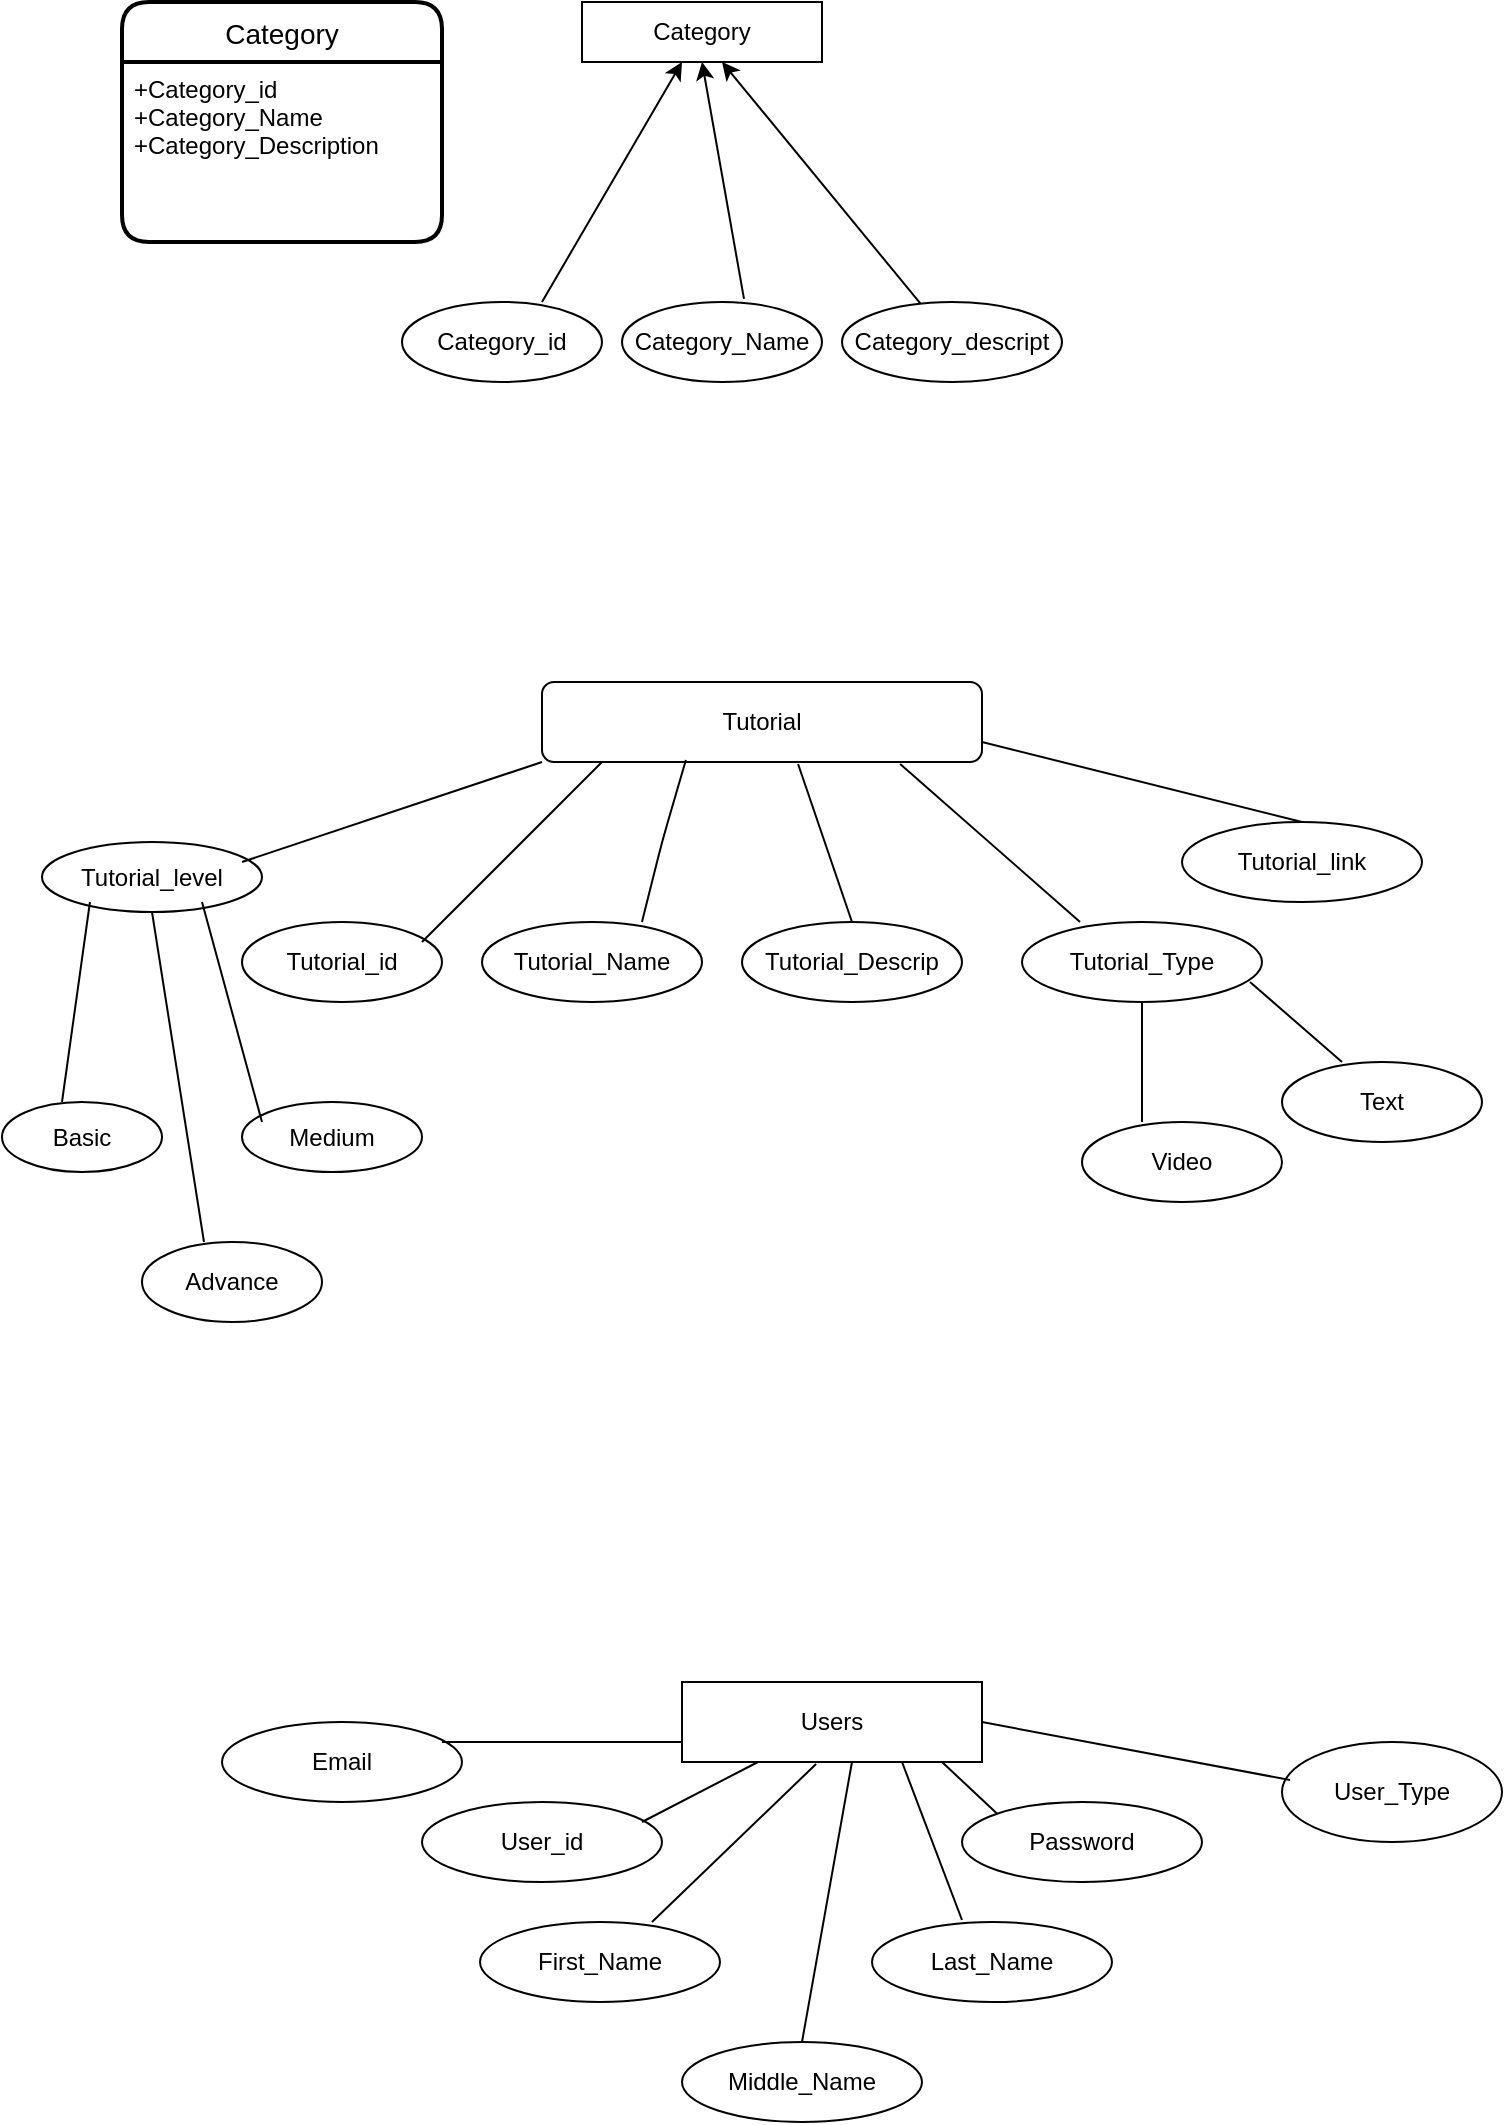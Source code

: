 <mxfile version="13.6.0" type="github"><diagram id="4hEi3r8xGfQgB8aQ1yuf" name="Page-1"><mxGraphModel dx="1718" dy="450" grid="1" gridSize="10" guides="1" tooltips="1" connect="1" arrows="1" fold="1" page="1" pageScale="1" pageWidth="850" pageHeight="1100" math="0" shadow="0"><root><mxCell id="0"/><mxCell id="1" parent="0"/><mxCell id="P23zhJFRIvgy8qD2HFRz-1" value="Category" style="rounded=0;whiteSpace=wrap;html=1;" vertex="1" parent="1"><mxGeometry x="280" y="40" width="120" height="30" as="geometry"/></mxCell><object label="Category_Name" id="P23zhJFRIvgy8qD2HFRz-2"><mxCell style="ellipse;whiteSpace=wrap;html=1;" vertex="1" parent="1"><mxGeometry x="300" y="190" width="100" height="40" as="geometry"/></mxCell></object><mxCell id="P23zhJFRIvgy8qD2HFRz-4" value="Category_descript" style="ellipse;whiteSpace=wrap;html=1;" vertex="1" parent="1"><mxGeometry x="410" y="190" width="110" height="40" as="geometry"/></mxCell><mxCell id="P23zhJFRIvgy8qD2HFRz-6" value="Category_id" style="ellipse;whiteSpace=wrap;html=1;" vertex="1" parent="1"><mxGeometry x="190" y="190" width="100" height="40" as="geometry"/></mxCell><mxCell id="P23zhJFRIvgy8qD2HFRz-7" value="" style="endArrow=classic;html=1;" edge="1" parent="1" source="P23zhJFRIvgy8qD2HFRz-4"><mxGeometry width="50" height="50" relative="1" as="geometry"><mxPoint x="345" y="160" as="sourcePoint"/><mxPoint x="350" y="70" as="targetPoint"/></mxGeometry></mxCell><mxCell id="P23zhJFRIvgy8qD2HFRz-10" value="" style="endArrow=classic;html=1;exitX=0.61;exitY=-0.04;exitDx=0;exitDy=0;exitPerimeter=0;entryX=0.5;entryY=1;entryDx=0;entryDy=0;" edge="1" parent="1" source="P23zhJFRIvgy8qD2HFRz-2" target="P23zhJFRIvgy8qD2HFRz-1"><mxGeometry width="50" height="50" relative="1" as="geometry"><mxPoint x="250" y="180" as="sourcePoint"/><mxPoint x="450" y="370" as="targetPoint"/><Array as="points"/></mxGeometry></mxCell><mxCell id="P23zhJFRIvgy8qD2HFRz-12" value="" style="endArrow=classic;html=1;exitX=0.7;exitY=0;exitDx=0;exitDy=0;exitPerimeter=0;" edge="1" parent="1" source="P23zhJFRIvgy8qD2HFRz-6"><mxGeometry width="50" height="50" relative="1" as="geometry"><mxPoint x="200" y="120" as="sourcePoint"/><mxPoint x="330" y="70" as="targetPoint"/><Array as="points"><mxPoint x="330" y="70"/></Array></mxGeometry></mxCell><mxCell id="P23zhJFRIvgy8qD2HFRz-16" value="Category" style="swimlane;childLayout=stackLayout;horizontal=1;startSize=30;horizontalStack=0;rounded=1;fontSize=14;fontStyle=0;strokeWidth=2;resizeParent=0;resizeLast=1;shadow=0;dashed=0;align=center;" vertex="1" parent="1"><mxGeometry x="50" y="40" width="160" height="120" as="geometry"/></mxCell><mxCell id="P23zhJFRIvgy8qD2HFRz-17" value="+Category_id&#10;+Category_Name&#10;+Category_Description" style="align=left;strokeColor=none;fillColor=none;spacingLeft=4;fontSize=12;verticalAlign=top;resizable=0;rotatable=0;part=1;" vertex="1" parent="P23zhJFRIvgy8qD2HFRz-16"><mxGeometry y="30" width="160" height="90" as="geometry"/></mxCell><mxCell id="P23zhJFRIvgy8qD2HFRz-18" value="Tutorial" style="rounded=1;whiteSpace=wrap;html=1;" vertex="1" parent="1"><mxGeometry x="260" y="380" width="220" height="40" as="geometry"/></mxCell><mxCell id="P23zhJFRIvgy8qD2HFRz-19" value="Tutorial_id" style="ellipse;whiteSpace=wrap;html=1;" vertex="1" parent="1"><mxGeometry x="110" y="500" width="100" height="40" as="geometry"/></mxCell><mxCell id="P23zhJFRIvgy8qD2HFRz-20" value="Tutorial_Name" style="ellipse;whiteSpace=wrap;html=1;" vertex="1" parent="1"><mxGeometry x="230" y="500" width="110" height="40" as="geometry"/></mxCell><mxCell id="P23zhJFRIvgy8qD2HFRz-21" value="Tutorial_Descrip" style="ellipse;whiteSpace=wrap;html=1;" vertex="1" parent="1"><mxGeometry x="360" y="500" width="110" height="40" as="geometry"/></mxCell><mxCell id="P23zhJFRIvgy8qD2HFRz-22" value="Tutorial_Type" style="ellipse;whiteSpace=wrap;html=1;" vertex="1" parent="1"><mxGeometry x="500" y="500" width="120" height="40" as="geometry"/></mxCell><mxCell id="P23zhJFRIvgy8qD2HFRz-31" value="" style="endArrow=none;html=1;entryX=0.582;entryY=1.025;entryDx=0;entryDy=0;entryPerimeter=0;exitX=0.5;exitY=0;exitDx=0;exitDy=0;" edge="1" parent="1" source="P23zhJFRIvgy8qD2HFRz-21" target="P23zhJFRIvgy8qD2HFRz-18"><mxGeometry width="50" height="50" relative="1" as="geometry"><mxPoint x="400" y="490" as="sourcePoint"/><mxPoint x="450" y="460" as="targetPoint"/></mxGeometry></mxCell><mxCell id="P23zhJFRIvgy8qD2HFRz-35" value="" style="endArrow=none;html=1;entryX=0.327;entryY=0.975;entryDx=0;entryDy=0;entryPerimeter=0;exitX=0.727;exitY=0;exitDx=0;exitDy=0;exitPerimeter=0;" edge="1" parent="1" source="P23zhJFRIvgy8qD2HFRz-20" target="P23zhJFRIvgy8qD2HFRz-18"><mxGeometry width="50" height="50" relative="1" as="geometry"><mxPoint x="310" y="490" as="sourcePoint"/><mxPoint x="340" y="440" as="targetPoint"/><Array as="points"><mxPoint x="320" y="460"/></Array></mxGeometry></mxCell><mxCell id="P23zhJFRIvgy8qD2HFRz-36" value="" style="endArrow=none;html=1;exitX=0.242;exitY=0;exitDx=0;exitDy=0;exitPerimeter=0;entryX=0.814;entryY=1.025;entryDx=0;entryDy=0;entryPerimeter=0;" edge="1" parent="1" source="P23zhJFRIvgy8qD2HFRz-22" target="P23zhJFRIvgy8qD2HFRz-18"><mxGeometry width="50" height="50" relative="1" as="geometry"><mxPoint x="400" y="510" as="sourcePoint"/><mxPoint x="450" y="460" as="targetPoint"/></mxGeometry></mxCell><mxCell id="P23zhJFRIvgy8qD2HFRz-37" value="" style="endArrow=none;html=1;" edge="1" parent="1"><mxGeometry width="50" height="50" relative="1" as="geometry"><mxPoint x="200" y="510" as="sourcePoint"/><mxPoint x="290" y="420" as="targetPoint"/></mxGeometry></mxCell><mxCell id="P23zhJFRIvgy8qD2HFRz-38" value="Text" style="ellipse;whiteSpace=wrap;html=1;" vertex="1" parent="1"><mxGeometry x="630" y="570" width="100" height="40" as="geometry"/></mxCell><mxCell id="P23zhJFRIvgy8qD2HFRz-39" value="Video" style="ellipse;whiteSpace=wrap;html=1;" vertex="1" parent="1"><mxGeometry x="530" y="600" width="100" height="40" as="geometry"/></mxCell><mxCell id="P23zhJFRIvgy8qD2HFRz-40" value="" style="endArrow=none;html=1;entryX=0.5;entryY=1;entryDx=0;entryDy=0;" edge="1" parent="1" target="P23zhJFRIvgy8qD2HFRz-22"><mxGeometry width="50" height="50" relative="1" as="geometry"><mxPoint x="560" y="600" as="sourcePoint"/><mxPoint x="610" y="550" as="targetPoint"/></mxGeometry></mxCell><mxCell id="P23zhJFRIvgy8qD2HFRz-42" value="" style="endArrow=none;html=1;exitX=0.95;exitY=0.75;exitDx=0;exitDy=0;exitPerimeter=0;" edge="1" parent="1" source="P23zhJFRIvgy8qD2HFRz-22"><mxGeometry width="50" height="50" relative="1" as="geometry"><mxPoint x="590" y="540" as="sourcePoint"/><mxPoint x="660" y="570" as="targetPoint"/></mxGeometry></mxCell><mxCell id="P23zhJFRIvgy8qD2HFRz-43" value="Tutorial_link" style="ellipse;whiteSpace=wrap;html=1;" vertex="1" parent="1"><mxGeometry x="580" y="450" width="120" height="40" as="geometry"/></mxCell><mxCell id="P23zhJFRIvgy8qD2HFRz-44" value="" style="endArrow=none;html=1;exitX=0.5;exitY=0;exitDx=0;exitDy=0;entryX=1;entryY=0.75;entryDx=0;entryDy=0;" edge="1" parent="1" source="P23zhJFRIvgy8qD2HFRz-43" target="P23zhJFRIvgy8qD2HFRz-18"><mxGeometry width="50" height="50" relative="1" as="geometry"><mxPoint x="580" y="460" as="sourcePoint"/><mxPoint x="630" y="410" as="targetPoint"/></mxGeometry></mxCell><mxCell id="P23zhJFRIvgy8qD2HFRz-46" value="Tutorial_level" style="ellipse;whiteSpace=wrap;html=1;" vertex="1" parent="1"><mxGeometry x="10" y="460" width="110" height="35" as="geometry"/></mxCell><mxCell id="P23zhJFRIvgy8qD2HFRz-47" value="" style="endArrow=none;html=1;entryX=0;entryY=1;entryDx=0;entryDy=0;" edge="1" parent="1" target="P23zhJFRIvgy8qD2HFRz-18"><mxGeometry width="50" height="50" relative="1" as="geometry"><mxPoint x="110" y="470" as="sourcePoint"/><mxPoint x="160" y="420" as="targetPoint"/></mxGeometry></mxCell><mxCell id="P23zhJFRIvgy8qD2HFRz-49" value="Basic" style="ellipse;whiteSpace=wrap;html=1;" vertex="1" parent="1"><mxGeometry x="-10" y="590" width="80" height="35" as="geometry"/></mxCell><mxCell id="P23zhJFRIvgy8qD2HFRz-51" value="Medium" style="ellipse;whiteSpace=wrap;html=1;" vertex="1" parent="1"><mxGeometry x="110" y="590" width="90" height="35" as="geometry"/></mxCell><mxCell id="P23zhJFRIvgy8qD2HFRz-52" value="Advance" style="ellipse;whiteSpace=wrap;html=1;" vertex="1" parent="1"><mxGeometry x="60" y="660" width="90" height="40" as="geometry"/></mxCell><mxCell id="P23zhJFRIvgy8qD2HFRz-53" value="" style="endArrow=none;html=1;entryX=0.5;entryY=1;entryDx=0;entryDy=0;" edge="1" parent="1" target="P23zhJFRIvgy8qD2HFRz-46"><mxGeometry width="50" height="50" relative="1" as="geometry"><mxPoint x="91" y="660" as="sourcePoint"/><mxPoint x="80" y="500" as="targetPoint"/><Array as="points"/></mxGeometry></mxCell><mxCell id="P23zhJFRIvgy8qD2HFRz-54" value="" style="endArrow=none;html=1;entryX=0.218;entryY=0.857;entryDx=0;entryDy=0;entryPerimeter=0;" edge="1" parent="1" target="P23zhJFRIvgy8qD2HFRz-46"><mxGeometry width="50" height="50" relative="1" as="geometry"><mxPoint x="20" y="590" as="sourcePoint"/><mxPoint x="70" y="540" as="targetPoint"/><Array as="points"/></mxGeometry></mxCell><mxCell id="P23zhJFRIvgy8qD2HFRz-57" value="" style="endArrow=none;html=1;" edge="1" parent="1"><mxGeometry width="50" height="50" relative="1" as="geometry"><mxPoint x="120" y="600" as="sourcePoint"/><mxPoint x="90" y="490" as="targetPoint"/></mxGeometry></mxCell><mxCell id="P23zhJFRIvgy8qD2HFRz-59" value="Users" style="rounded=0;whiteSpace=wrap;html=1;" vertex="1" parent="1"><mxGeometry x="330" y="880" width="150" height="40" as="geometry"/></mxCell><mxCell id="P23zhJFRIvgy8qD2HFRz-60" value="First_Name" style="ellipse;whiteSpace=wrap;html=1;" vertex="1" parent="1"><mxGeometry x="229" y="1000" width="120" height="40" as="geometry"/></mxCell><mxCell id="P23zhJFRIvgy8qD2HFRz-61" value="Middle_Name" style="ellipse;whiteSpace=wrap;html=1;" vertex="1" parent="1"><mxGeometry x="330" y="1060" width="120" height="40" as="geometry"/></mxCell><mxCell id="P23zhJFRIvgy8qD2HFRz-62" value="Last_Name" style="ellipse;whiteSpace=wrap;html=1;" vertex="1" parent="1"><mxGeometry x="425" y="1000" width="120" height="40" as="geometry"/></mxCell><mxCell id="P23zhJFRIvgy8qD2HFRz-63" value="Password" style="ellipse;whiteSpace=wrap;html=1;" vertex="1" parent="1"><mxGeometry x="470" y="940" width="120" height="40" as="geometry"/></mxCell><mxCell id="P23zhJFRIvgy8qD2HFRz-64" value="User_id" style="ellipse;whiteSpace=wrap;html=1;" vertex="1" parent="1"><mxGeometry x="200" y="940" width="120" height="40" as="geometry"/></mxCell><mxCell id="P23zhJFRIvgy8qD2HFRz-69" value="" style="endArrow=none;html=1;exitX=0;exitY=0;exitDx=0;exitDy=0;" edge="1" parent="1" source="P23zhJFRIvgy8qD2HFRz-63"><mxGeometry width="50" height="50" relative="1" as="geometry"><mxPoint x="410" y="970" as="sourcePoint"/><mxPoint x="460" y="920" as="targetPoint"/><Array as="points"/></mxGeometry></mxCell><mxCell id="P23zhJFRIvgy8qD2HFRz-70" value="" style="endArrow=none;html=1;" edge="1" parent="1"><mxGeometry width="50" height="50" relative="1" as="geometry"><mxPoint x="368" y="920" as="sourcePoint"/><mxPoint x="310" y="950" as="targetPoint"/></mxGeometry></mxCell><mxCell id="P23zhJFRIvgy8qD2HFRz-71" value="" style="endArrow=none;html=1;exitX=0.375;exitY=-0.025;exitDx=0;exitDy=0;exitPerimeter=0;" edge="1" parent="1" source="P23zhJFRIvgy8qD2HFRz-62"><mxGeometry width="50" height="50" relative="1" as="geometry"><mxPoint x="460" y="998" as="sourcePoint"/><mxPoint x="440" y="920" as="targetPoint"/><Array as="points"/></mxGeometry></mxCell><mxCell id="P23zhJFRIvgy8qD2HFRz-72" value="" style="endArrow=none;html=1;entryX=0.447;entryY=1.025;entryDx=0;entryDy=0;entryPerimeter=0;" edge="1" parent="1" target="P23zhJFRIvgy8qD2HFRz-59"><mxGeometry width="50" height="50" relative="1" as="geometry"><mxPoint x="315" y="1000" as="sourcePoint"/><mxPoint x="365" y="950" as="targetPoint"/></mxGeometry></mxCell><mxCell id="P23zhJFRIvgy8qD2HFRz-73" value="" style="endArrow=none;html=1;exitX=0.5;exitY=0;exitDx=0;exitDy=0;" edge="1" parent="1" source="P23zhJFRIvgy8qD2HFRz-61"><mxGeometry width="50" height="50" relative="1" as="geometry"><mxPoint x="400" y="1010" as="sourcePoint"/><mxPoint x="415" y="920" as="targetPoint"/></mxGeometry></mxCell><mxCell id="P23zhJFRIvgy8qD2HFRz-74" value="Email" style="ellipse;whiteSpace=wrap;html=1;" vertex="1" parent="1"><mxGeometry x="100" y="900" width="120" height="40" as="geometry"/></mxCell><mxCell id="P23zhJFRIvgy8qD2HFRz-75" value="" style="endArrow=none;html=1;entryX=0;entryY=0.75;entryDx=0;entryDy=0;" edge="1" parent="1" target="P23zhJFRIvgy8qD2HFRz-59"><mxGeometry width="50" height="50" relative="1" as="geometry"><mxPoint x="210" y="910" as="sourcePoint"/><mxPoint x="270" y="860" as="targetPoint"/><Array as="points"/></mxGeometry></mxCell><mxCell id="P23zhJFRIvgy8qD2HFRz-77" value="User_Type" style="ellipse;whiteSpace=wrap;html=1;" vertex="1" parent="1"><mxGeometry x="630" y="910" width="110" height="50" as="geometry"/></mxCell><mxCell id="P23zhJFRIvgy8qD2HFRz-79" value="" style="endArrow=none;html=1;entryX=1;entryY=0.5;entryDx=0;entryDy=0;" edge="1" parent="1" target="P23zhJFRIvgy8qD2HFRz-59"><mxGeometry width="50" height="50" relative="1" as="geometry"><mxPoint x="634" y="929" as="sourcePoint"/><mxPoint x="660" y="875" as="targetPoint"/></mxGeometry></mxCell></root></mxGraphModel></diagram></mxfile>